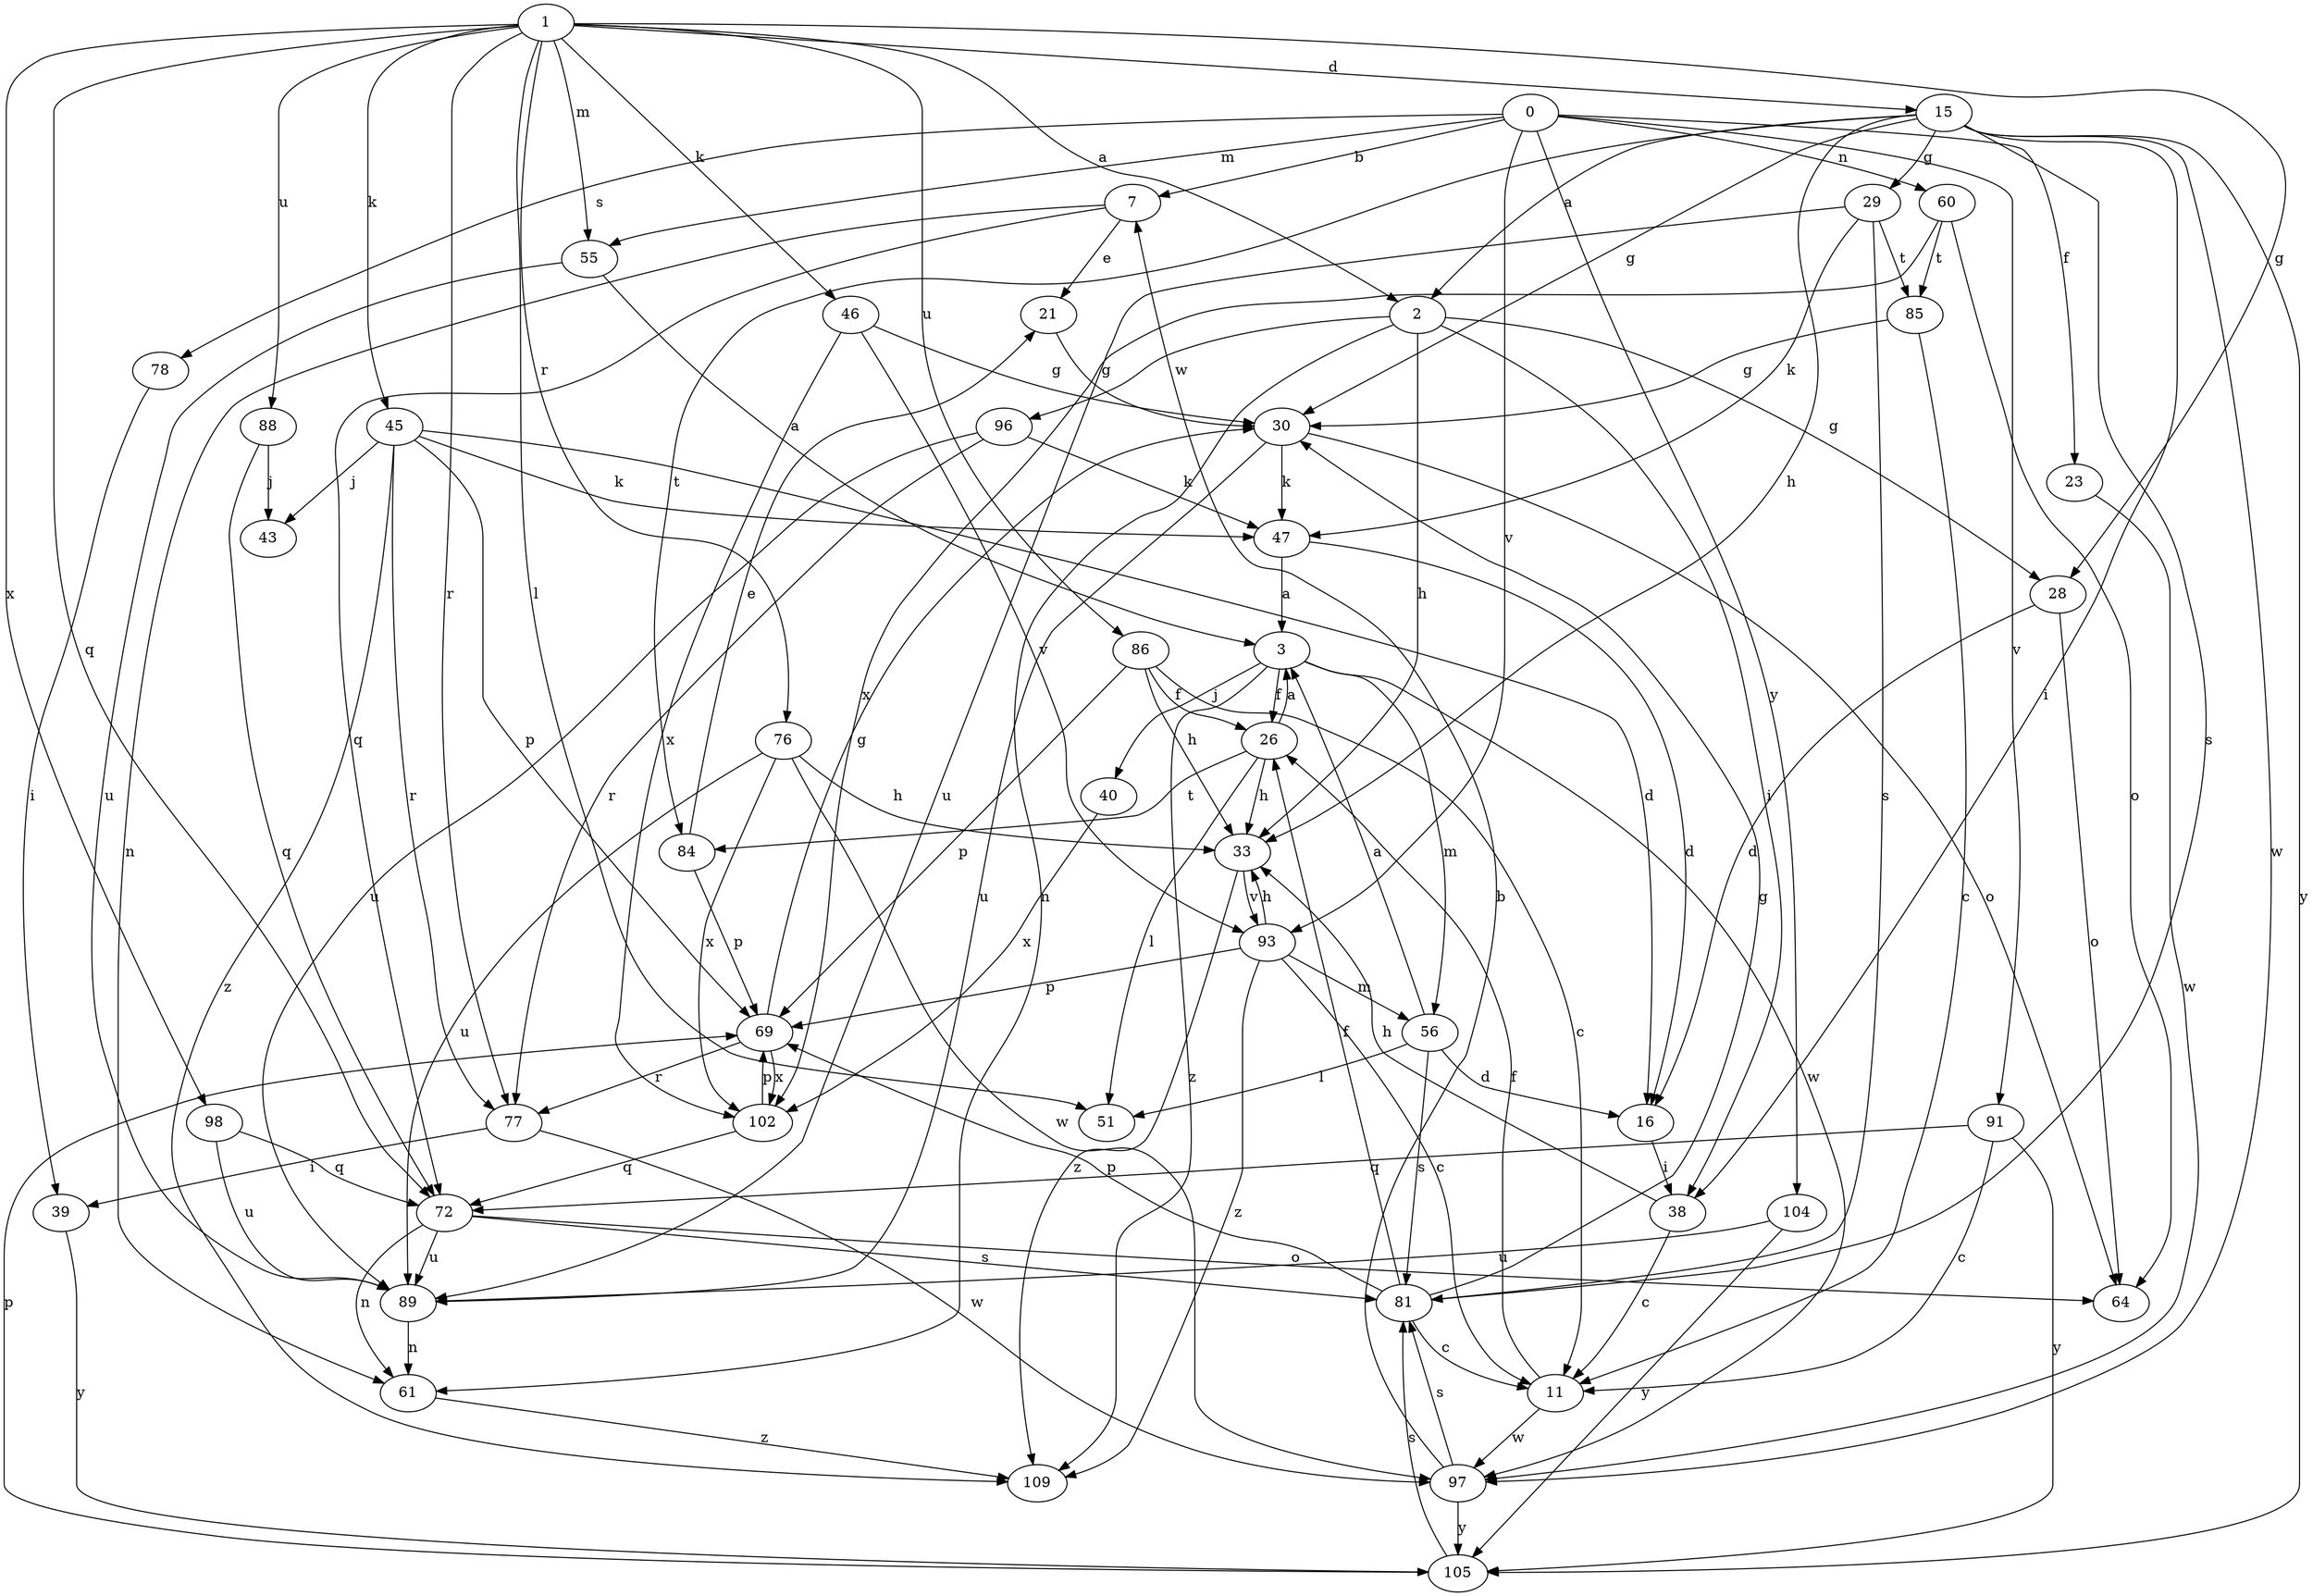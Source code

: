 strict digraph  {
0;
1;
2;
3;
7;
11;
15;
16;
21;
23;
26;
28;
29;
30;
33;
38;
39;
40;
43;
45;
46;
47;
51;
55;
56;
60;
61;
64;
69;
72;
76;
77;
78;
81;
84;
85;
86;
88;
89;
91;
93;
96;
97;
98;
102;
104;
105;
109;
0 -> 7  [label=b];
0 -> 23  [label=f];
0 -> 55  [label=m];
0 -> 60  [label=n];
0 -> 78  [label=s];
0 -> 91  [label=v];
0 -> 93  [label=v];
0 -> 104  [label=y];
1 -> 2  [label=a];
1 -> 15  [label=d];
1 -> 28  [label=g];
1 -> 45  [label=k];
1 -> 46  [label=k];
1 -> 51  [label=l];
1 -> 55  [label=m];
1 -> 72  [label=q];
1 -> 76  [label=r];
1 -> 77  [label=r];
1 -> 86  [label=u];
1 -> 88  [label=u];
1 -> 98  [label=x];
2 -> 28  [label=g];
2 -> 33  [label=h];
2 -> 38  [label=i];
2 -> 61  [label=n];
2 -> 96  [label=w];
3 -> 26  [label=f];
3 -> 40  [label=j];
3 -> 56  [label=m];
3 -> 97  [label=w];
3 -> 109  [label=z];
7 -> 21  [label=e];
7 -> 61  [label=n];
7 -> 72  [label=q];
11 -> 26  [label=f];
11 -> 97  [label=w];
15 -> 2  [label=a];
15 -> 29  [label=g];
15 -> 30  [label=g];
15 -> 33  [label=h];
15 -> 38  [label=i];
15 -> 81  [label=s];
15 -> 84  [label=t];
15 -> 97  [label=w];
15 -> 105  [label=y];
16 -> 38  [label=i];
21 -> 30  [label=g];
23 -> 97  [label=w];
26 -> 3  [label=a];
26 -> 33  [label=h];
26 -> 51  [label=l];
26 -> 84  [label=t];
28 -> 16  [label=d];
28 -> 64  [label=o];
29 -> 47  [label=k];
29 -> 81  [label=s];
29 -> 85  [label=t];
29 -> 89  [label=u];
30 -> 47  [label=k];
30 -> 64  [label=o];
30 -> 89  [label=u];
33 -> 93  [label=v];
33 -> 109  [label=z];
38 -> 11  [label=c];
38 -> 33  [label=h];
39 -> 105  [label=y];
40 -> 102  [label=x];
45 -> 16  [label=d];
45 -> 43  [label=j];
45 -> 47  [label=k];
45 -> 69  [label=p];
45 -> 77  [label=r];
45 -> 109  [label=z];
46 -> 30  [label=g];
46 -> 93  [label=v];
46 -> 102  [label=x];
47 -> 3  [label=a];
47 -> 16  [label=d];
55 -> 3  [label=a];
55 -> 89  [label=u];
56 -> 3  [label=a];
56 -> 16  [label=d];
56 -> 51  [label=l];
56 -> 81  [label=s];
60 -> 64  [label=o];
60 -> 85  [label=t];
60 -> 102  [label=x];
61 -> 109  [label=z];
69 -> 30  [label=g];
69 -> 77  [label=r];
69 -> 102  [label=x];
72 -> 61  [label=n];
72 -> 64  [label=o];
72 -> 81  [label=s];
72 -> 89  [label=u];
76 -> 33  [label=h];
76 -> 89  [label=u];
76 -> 97  [label=w];
76 -> 102  [label=x];
77 -> 39  [label=i];
77 -> 97  [label=w];
78 -> 39  [label=i];
81 -> 11  [label=c];
81 -> 26  [label=f];
81 -> 30  [label=g];
81 -> 69  [label=p];
84 -> 21  [label=e];
84 -> 69  [label=p];
85 -> 11  [label=c];
85 -> 30  [label=g];
86 -> 11  [label=c];
86 -> 26  [label=f];
86 -> 33  [label=h];
86 -> 69  [label=p];
88 -> 43  [label=j];
88 -> 72  [label=q];
89 -> 61  [label=n];
91 -> 11  [label=c];
91 -> 72  [label=q];
91 -> 105  [label=y];
93 -> 11  [label=c];
93 -> 33  [label=h];
93 -> 56  [label=m];
93 -> 69  [label=p];
93 -> 109  [label=z];
96 -> 47  [label=k];
96 -> 77  [label=r];
96 -> 89  [label=u];
97 -> 7  [label=b];
97 -> 81  [label=s];
97 -> 105  [label=y];
98 -> 72  [label=q];
98 -> 89  [label=u];
102 -> 69  [label=p];
102 -> 72  [label=q];
104 -> 89  [label=u];
104 -> 105  [label=y];
105 -> 69  [label=p];
105 -> 81  [label=s];
}
